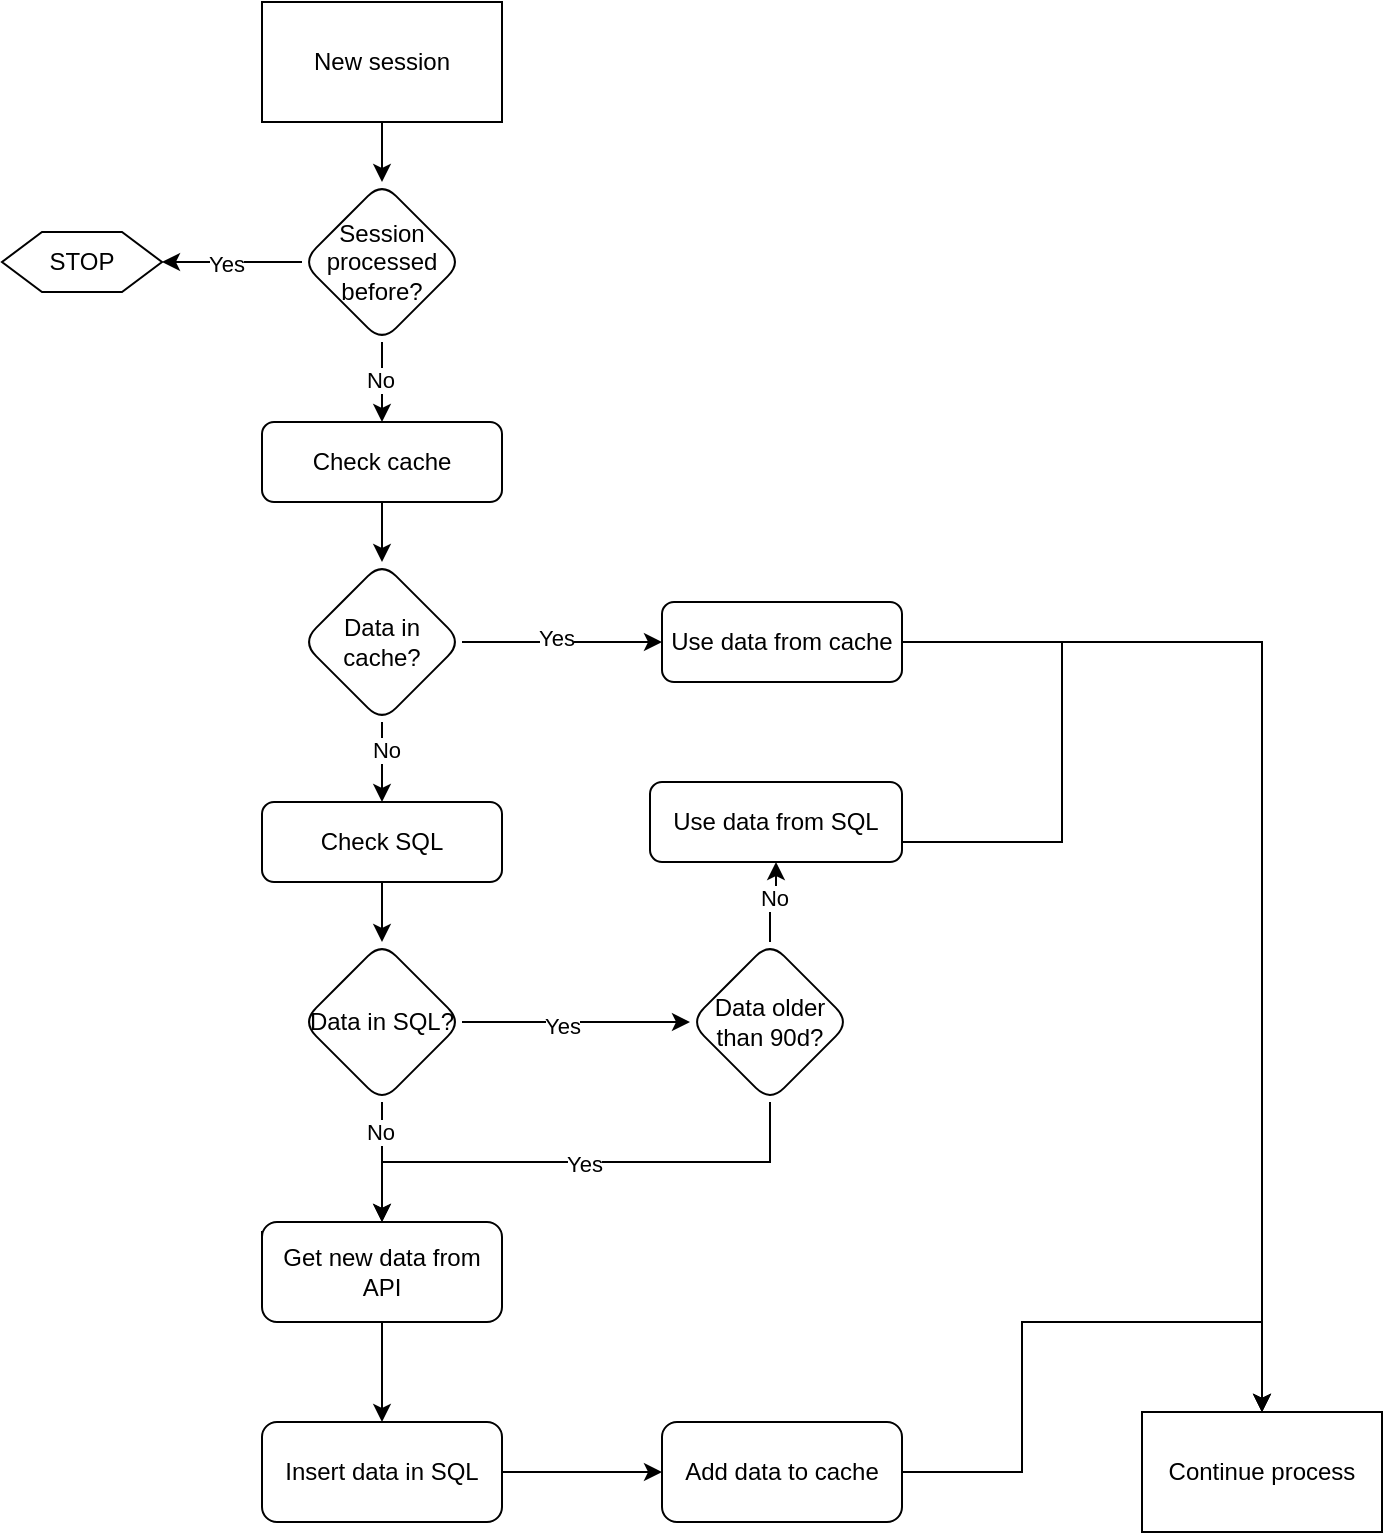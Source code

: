 <mxfile version="24.7.7">
  <diagram id="C5RBs43oDa-KdzZeNtuy" name="Page-1">
    <mxGraphModel dx="1215" dy="687" grid="1" gridSize="10" guides="1" tooltips="1" connect="1" arrows="1" fold="1" page="1" pageScale="1" pageWidth="827" pageHeight="1169" math="0" shadow="0">
      <root>
        <mxCell id="WIyWlLk6GJQsqaUBKTNV-0" />
        <mxCell id="WIyWlLk6GJQsqaUBKTNV-1" parent="WIyWlLk6GJQsqaUBKTNV-0" />
        <mxCell id="ofGlkTPYYoUnQtu4ZhYv-7" value="" style="edgeStyle=orthogonalEdgeStyle;rounded=0;orthogonalLoop=1;jettySize=auto;html=1;exitX=0.5;exitY=1;exitDx=0;exitDy=0;" edge="1" parent="WIyWlLk6GJQsqaUBKTNV-1" source="ofGlkTPYYoUnQtu4ZhYv-70" target="ofGlkTPYYoUnQtu4ZhYv-6">
          <mxGeometry relative="1" as="geometry">
            <mxPoint x="220" y="80" as="sourcePoint" />
          </mxGeometry>
        </mxCell>
        <mxCell id="ofGlkTPYYoUnQtu4ZhYv-9" value="" style="edgeStyle=orthogonalEdgeStyle;rounded=0;orthogonalLoop=1;jettySize=auto;html=1;entryX=1;entryY=0.5;entryDx=0;entryDy=0;" edge="1" parent="WIyWlLk6GJQsqaUBKTNV-1" source="ofGlkTPYYoUnQtu4ZhYv-6" target="ofGlkTPYYoUnQtu4ZhYv-41">
          <mxGeometry relative="1" as="geometry">
            <mxPoint x="60" y="180" as="targetPoint" />
          </mxGeometry>
        </mxCell>
        <mxCell id="ofGlkTPYYoUnQtu4ZhYv-10" value="Yes" style="edgeLabel;html=1;align=center;verticalAlign=middle;resizable=0;points=[];" vertex="1" connectable="0" parent="ofGlkTPYYoUnQtu4ZhYv-9">
          <mxGeometry x="0.083" y="1" relative="1" as="geometry">
            <mxPoint as="offset" />
          </mxGeometry>
        </mxCell>
        <mxCell id="ofGlkTPYYoUnQtu4ZhYv-44" style="edgeStyle=orthogonalEdgeStyle;rounded=0;orthogonalLoop=1;jettySize=auto;html=1;exitX=0.5;exitY=1;exitDx=0;exitDy=0;entryX=0.5;entryY=0;entryDx=0;entryDy=0;" edge="1" parent="WIyWlLk6GJQsqaUBKTNV-1" source="ofGlkTPYYoUnQtu4ZhYv-6" target="ofGlkTPYYoUnQtu4ZhYv-43">
          <mxGeometry relative="1" as="geometry" />
        </mxCell>
        <mxCell id="ofGlkTPYYoUnQtu4ZhYv-45" value="No" style="edgeLabel;html=1;align=center;verticalAlign=middle;resizable=0;points=[];" vertex="1" connectable="0" parent="ofGlkTPYYoUnQtu4ZhYv-44">
          <mxGeometry x="-0.083" y="-1" relative="1" as="geometry">
            <mxPoint as="offset" />
          </mxGeometry>
        </mxCell>
        <mxCell id="ofGlkTPYYoUnQtu4ZhYv-6" value="Session processed before?" style="rhombus;whiteSpace=wrap;html=1;rounded=1;glass=0;strokeWidth=1;shadow=0;" vertex="1" parent="WIyWlLk6GJQsqaUBKTNV-1">
          <mxGeometry x="180" y="140" width="80" height="80" as="geometry" />
        </mxCell>
        <mxCell id="ofGlkTPYYoUnQtu4ZhYv-29" value="" style="edgeStyle=orthogonalEdgeStyle;rounded=0;orthogonalLoop=1;jettySize=auto;html=1;" edge="1" parent="WIyWlLk6GJQsqaUBKTNV-1" source="ofGlkTPYYoUnQtu4ZhYv-11" target="ofGlkTPYYoUnQtu4ZhYv-28">
          <mxGeometry relative="1" as="geometry" />
        </mxCell>
        <mxCell id="ofGlkTPYYoUnQtu4ZhYv-31" value="Yes" style="edgeLabel;html=1;align=center;verticalAlign=middle;resizable=0;points=[];" vertex="1" connectable="0" parent="ofGlkTPYYoUnQtu4ZhYv-29">
          <mxGeometry x="-0.061" y="2" relative="1" as="geometry">
            <mxPoint as="offset" />
          </mxGeometry>
        </mxCell>
        <mxCell id="ofGlkTPYYoUnQtu4ZhYv-33" value="" style="edgeStyle=orthogonalEdgeStyle;rounded=0;orthogonalLoop=1;jettySize=auto;html=1;" edge="1" parent="WIyWlLk6GJQsqaUBKTNV-1" source="ofGlkTPYYoUnQtu4ZhYv-11" target="ofGlkTPYYoUnQtu4ZhYv-47">
          <mxGeometry relative="1" as="geometry" />
        </mxCell>
        <mxCell id="ofGlkTPYYoUnQtu4ZhYv-34" value="No" style="edgeLabel;html=1;align=center;verticalAlign=middle;resizable=0;points=[];" vertex="1" connectable="0" parent="ofGlkTPYYoUnQtu4ZhYv-33">
          <mxGeometry x="-0.333" y="2" relative="1" as="geometry">
            <mxPoint as="offset" />
          </mxGeometry>
        </mxCell>
        <mxCell id="ofGlkTPYYoUnQtu4ZhYv-11" value="Data in cache?" style="rhombus;whiteSpace=wrap;html=1;rounded=1;glass=0;strokeWidth=1;shadow=0;" vertex="1" parent="WIyWlLk6GJQsqaUBKTNV-1">
          <mxGeometry x="180" y="330" width="80" height="80" as="geometry" />
        </mxCell>
        <mxCell id="ofGlkTPYYoUnQtu4ZhYv-51" style="edgeStyle=orthogonalEdgeStyle;rounded=0;orthogonalLoop=1;jettySize=auto;html=1;" edge="1" parent="WIyWlLk6GJQsqaUBKTNV-1" source="ofGlkTPYYoUnQtu4ZhYv-28" target="ofGlkTPYYoUnQtu4ZhYv-50">
          <mxGeometry relative="1" as="geometry" />
        </mxCell>
        <mxCell id="ofGlkTPYYoUnQtu4ZhYv-28" value="Use data from cache" style="whiteSpace=wrap;html=1;rounded=1;glass=0;strokeWidth=1;shadow=0;" vertex="1" parent="WIyWlLk6GJQsqaUBKTNV-1">
          <mxGeometry x="360" y="350" width="120" height="40" as="geometry" />
        </mxCell>
        <mxCell id="ofGlkTPYYoUnQtu4ZhYv-36" value="" style="edgeStyle=orthogonalEdgeStyle;rounded=0;orthogonalLoop=1;jettySize=auto;html=1;" edge="1" parent="WIyWlLk6GJQsqaUBKTNV-1" source="ofGlkTPYYoUnQtu4ZhYv-32" target="ofGlkTPYYoUnQtu4ZhYv-35">
          <mxGeometry relative="1" as="geometry" />
        </mxCell>
        <mxCell id="ofGlkTPYYoUnQtu4ZhYv-37" value="Yes" style="edgeLabel;html=1;align=center;verticalAlign=middle;resizable=0;points=[];" vertex="1" connectable="0" parent="ofGlkTPYYoUnQtu4ZhYv-36">
          <mxGeometry x="-0.125" y="-2" relative="1" as="geometry">
            <mxPoint as="offset" />
          </mxGeometry>
        </mxCell>
        <mxCell id="ofGlkTPYYoUnQtu4ZhYv-66" style="edgeStyle=orthogonalEdgeStyle;rounded=0;orthogonalLoop=1;jettySize=auto;html=1;exitX=0.5;exitY=1;exitDx=0;exitDy=0;entryX=0.5;entryY=0;entryDx=0;entryDy=0;" edge="1" parent="WIyWlLk6GJQsqaUBKTNV-1" source="ofGlkTPYYoUnQtu4ZhYv-32" target="ofGlkTPYYoUnQtu4ZhYv-52">
          <mxGeometry relative="1" as="geometry" />
        </mxCell>
        <mxCell id="ofGlkTPYYoUnQtu4ZhYv-67" value="No" style="edgeLabel;html=1;align=center;verticalAlign=middle;resizable=0;points=[];" vertex="1" connectable="0" parent="ofGlkTPYYoUnQtu4ZhYv-66">
          <mxGeometry x="-0.52" y="-1" relative="1" as="geometry">
            <mxPoint as="offset" />
          </mxGeometry>
        </mxCell>
        <mxCell id="ofGlkTPYYoUnQtu4ZhYv-32" value="Data in SQL?" style="rhombus;whiteSpace=wrap;html=1;rounded=1;glass=0;strokeWidth=1;shadow=0;" vertex="1" parent="WIyWlLk6GJQsqaUBKTNV-1">
          <mxGeometry x="180" y="520" width="80" height="80" as="geometry" />
        </mxCell>
        <mxCell id="ofGlkTPYYoUnQtu4ZhYv-53" value="" style="edgeStyle=orthogonalEdgeStyle;rounded=0;orthogonalLoop=1;jettySize=auto;html=1;" edge="1" parent="WIyWlLk6GJQsqaUBKTNV-1" source="ofGlkTPYYoUnQtu4ZhYv-35" target="ofGlkTPYYoUnQtu4ZhYv-52">
          <mxGeometry relative="1" as="geometry">
            <Array as="points">
              <mxPoint x="414" y="630" />
              <mxPoint x="220" y="630" />
            </Array>
          </mxGeometry>
        </mxCell>
        <mxCell id="ofGlkTPYYoUnQtu4ZhYv-54" value="Yes" style="edgeLabel;html=1;align=center;verticalAlign=middle;resizable=0;points=[];" vertex="1" connectable="0" parent="ofGlkTPYYoUnQtu4ZhYv-53">
          <mxGeometry x="-0.033" y="1" relative="1" as="geometry">
            <mxPoint as="offset" />
          </mxGeometry>
        </mxCell>
        <mxCell id="ofGlkTPYYoUnQtu4ZhYv-57" style="edgeStyle=orthogonalEdgeStyle;rounded=0;orthogonalLoop=1;jettySize=auto;html=1;exitX=0.5;exitY=0;exitDx=0;exitDy=0;entryX=0.5;entryY=1;entryDx=0;entryDy=0;" edge="1" parent="WIyWlLk6GJQsqaUBKTNV-1" source="ofGlkTPYYoUnQtu4ZhYv-35" target="ofGlkTPYYoUnQtu4ZhYv-56">
          <mxGeometry relative="1" as="geometry" />
        </mxCell>
        <mxCell id="ofGlkTPYYoUnQtu4ZhYv-58" value="No" style="edgeLabel;html=1;align=center;verticalAlign=middle;resizable=0;points=[];" vertex="1" connectable="0" parent="ofGlkTPYYoUnQtu4ZhYv-57">
          <mxGeometry x="0.167" y="1" relative="1" as="geometry">
            <mxPoint as="offset" />
          </mxGeometry>
        </mxCell>
        <mxCell id="ofGlkTPYYoUnQtu4ZhYv-35" value="Data older than 90d?" style="rhombus;whiteSpace=wrap;html=1;rounded=1;glass=0;strokeWidth=1;shadow=0;" vertex="1" parent="WIyWlLk6GJQsqaUBKTNV-1">
          <mxGeometry x="374" y="520" width="80" height="80" as="geometry" />
        </mxCell>
        <mxCell id="ofGlkTPYYoUnQtu4ZhYv-65" style="edgeStyle=orthogonalEdgeStyle;rounded=0;orthogonalLoop=1;jettySize=auto;html=1;entryX=0.5;entryY=0;entryDx=0;entryDy=0;exitX=1;exitY=0.5;exitDx=0;exitDy=0;" edge="1" parent="WIyWlLk6GJQsqaUBKTNV-1" source="ofGlkTPYYoUnQtu4ZhYv-68" target="ofGlkTPYYoUnQtu4ZhYv-50">
          <mxGeometry relative="1" as="geometry">
            <Array as="points">
              <mxPoint x="540" y="785" />
              <mxPoint x="540" y="710" />
              <mxPoint x="660" y="710" />
            </Array>
          </mxGeometry>
        </mxCell>
        <mxCell id="ofGlkTPYYoUnQtu4ZhYv-69" style="edgeStyle=orthogonalEdgeStyle;rounded=0;orthogonalLoop=1;jettySize=auto;html=1;exitX=1;exitY=0.5;exitDx=0;exitDy=0;entryX=0;entryY=0.5;entryDx=0;entryDy=0;" edge="1" parent="WIyWlLk6GJQsqaUBKTNV-1" source="ofGlkTPYYoUnQtu4ZhYv-38" target="ofGlkTPYYoUnQtu4ZhYv-68">
          <mxGeometry relative="1" as="geometry" />
        </mxCell>
        <mxCell id="ofGlkTPYYoUnQtu4ZhYv-38" value="Insert data in SQL" style="whiteSpace=wrap;html=1;rounded=1;glass=0;strokeWidth=1;shadow=0;" vertex="1" parent="WIyWlLk6GJQsqaUBKTNV-1">
          <mxGeometry x="160" y="760" width="120" height="50" as="geometry" />
        </mxCell>
        <mxCell id="ofGlkTPYYoUnQtu4ZhYv-41" value="STOP" style="shape=hexagon;perimeter=hexagonPerimeter2;whiteSpace=wrap;html=1;fixedSize=1;" vertex="1" parent="WIyWlLk6GJQsqaUBKTNV-1">
          <mxGeometry x="30" y="165" width="80" height="30" as="geometry" />
        </mxCell>
        <mxCell id="ofGlkTPYYoUnQtu4ZhYv-46" style="edgeStyle=orthogonalEdgeStyle;rounded=0;orthogonalLoop=1;jettySize=auto;html=1;" edge="1" parent="WIyWlLk6GJQsqaUBKTNV-1" source="ofGlkTPYYoUnQtu4ZhYv-43" target="ofGlkTPYYoUnQtu4ZhYv-11">
          <mxGeometry relative="1" as="geometry" />
        </mxCell>
        <mxCell id="ofGlkTPYYoUnQtu4ZhYv-43" value="Check cache" style="rounded=1;whiteSpace=wrap;html=1;fontSize=12;glass=0;strokeWidth=1;shadow=0;" vertex="1" parent="WIyWlLk6GJQsqaUBKTNV-1">
          <mxGeometry x="160" y="260" width="120" height="40" as="geometry" />
        </mxCell>
        <mxCell id="ofGlkTPYYoUnQtu4ZhYv-48" style="edgeStyle=orthogonalEdgeStyle;rounded=0;orthogonalLoop=1;jettySize=auto;html=1;" edge="1" parent="WIyWlLk6GJQsqaUBKTNV-1" source="ofGlkTPYYoUnQtu4ZhYv-47" target="ofGlkTPYYoUnQtu4ZhYv-32">
          <mxGeometry relative="1" as="geometry" />
        </mxCell>
        <mxCell id="ofGlkTPYYoUnQtu4ZhYv-47" value="Check SQL" style="rounded=1;whiteSpace=wrap;html=1;fontSize=12;glass=0;strokeWidth=1;shadow=0;" vertex="1" parent="WIyWlLk6GJQsqaUBKTNV-1">
          <mxGeometry x="160" y="450" width="120" height="40" as="geometry" />
        </mxCell>
        <mxCell id="ofGlkTPYYoUnQtu4ZhYv-50" value="Continue process" style="rounded=0;whiteSpace=wrap;html=1;fontStyle=0" vertex="1" parent="WIyWlLk6GJQsqaUBKTNV-1">
          <mxGeometry x="600" y="755" width="120" height="60" as="geometry" />
        </mxCell>
        <mxCell id="ofGlkTPYYoUnQtu4ZhYv-63" style="edgeStyle=orthogonalEdgeStyle;rounded=0;orthogonalLoop=1;jettySize=auto;html=1;entryX=0.5;entryY=0;entryDx=0;entryDy=0;jumpStyle=gap;exitX=0;exitY=0.5;exitDx=0;exitDy=0;" edge="1" parent="WIyWlLk6GJQsqaUBKTNV-1" source="ofGlkTPYYoUnQtu4ZhYv-52" target="ofGlkTPYYoUnQtu4ZhYv-38">
          <mxGeometry relative="1" as="geometry">
            <Array as="points">
              <mxPoint x="220" y="665" />
            </Array>
          </mxGeometry>
        </mxCell>
        <mxCell id="ofGlkTPYYoUnQtu4ZhYv-52" value="Get new data from API" style="whiteSpace=wrap;html=1;rounded=1;glass=0;strokeWidth=1;shadow=0;" vertex="1" parent="WIyWlLk6GJQsqaUBKTNV-1">
          <mxGeometry x="160" y="660" width="120" height="50" as="geometry" />
        </mxCell>
        <mxCell id="ofGlkTPYYoUnQtu4ZhYv-59" style="edgeStyle=orthogonalEdgeStyle;rounded=0;orthogonalLoop=1;jettySize=auto;html=1;entryX=0.5;entryY=0;entryDx=0;entryDy=0;" edge="1" parent="WIyWlLk6GJQsqaUBKTNV-1" source="ofGlkTPYYoUnQtu4ZhYv-56" target="ofGlkTPYYoUnQtu4ZhYv-50">
          <mxGeometry relative="1" as="geometry">
            <Array as="points">
              <mxPoint x="560" y="470" />
              <mxPoint x="560" y="370" />
              <mxPoint x="660" y="370" />
            </Array>
          </mxGeometry>
        </mxCell>
        <mxCell id="ofGlkTPYYoUnQtu4ZhYv-56" value="Use data from SQL" style="whiteSpace=wrap;html=1;rounded=1;glass=0;strokeWidth=1;shadow=0;" vertex="1" parent="WIyWlLk6GJQsqaUBKTNV-1">
          <mxGeometry x="354" y="440" width="126" height="40" as="geometry" />
        </mxCell>
        <mxCell id="ofGlkTPYYoUnQtu4ZhYv-68" value="Add data to cache" style="whiteSpace=wrap;html=1;rounded=1;glass=0;strokeWidth=1;shadow=0;" vertex="1" parent="WIyWlLk6GJQsqaUBKTNV-1">
          <mxGeometry x="360" y="760" width="120" height="50" as="geometry" />
        </mxCell>
        <mxCell id="ofGlkTPYYoUnQtu4ZhYv-70" value="&lt;span style=&quot;font-style: normal; font-weight: 400;&quot;&gt;New session&lt;/span&gt;" style="rounded=0;whiteSpace=wrap;html=1;fontStyle=3" vertex="1" parent="WIyWlLk6GJQsqaUBKTNV-1">
          <mxGeometry x="160" y="50" width="120" height="60" as="geometry" />
        </mxCell>
        <mxCell id="ofGlkTPYYoUnQtu4ZhYv-71" style="edgeStyle=orthogonalEdgeStyle;rounded=0;orthogonalLoop=1;jettySize=auto;html=1;exitX=0.5;exitY=1;exitDx=0;exitDy=0;" edge="1" parent="WIyWlLk6GJQsqaUBKTNV-1" source="ofGlkTPYYoUnQtu4ZhYv-56" target="ofGlkTPYYoUnQtu4ZhYv-56">
          <mxGeometry relative="1" as="geometry" />
        </mxCell>
      </root>
    </mxGraphModel>
  </diagram>
</mxfile>

